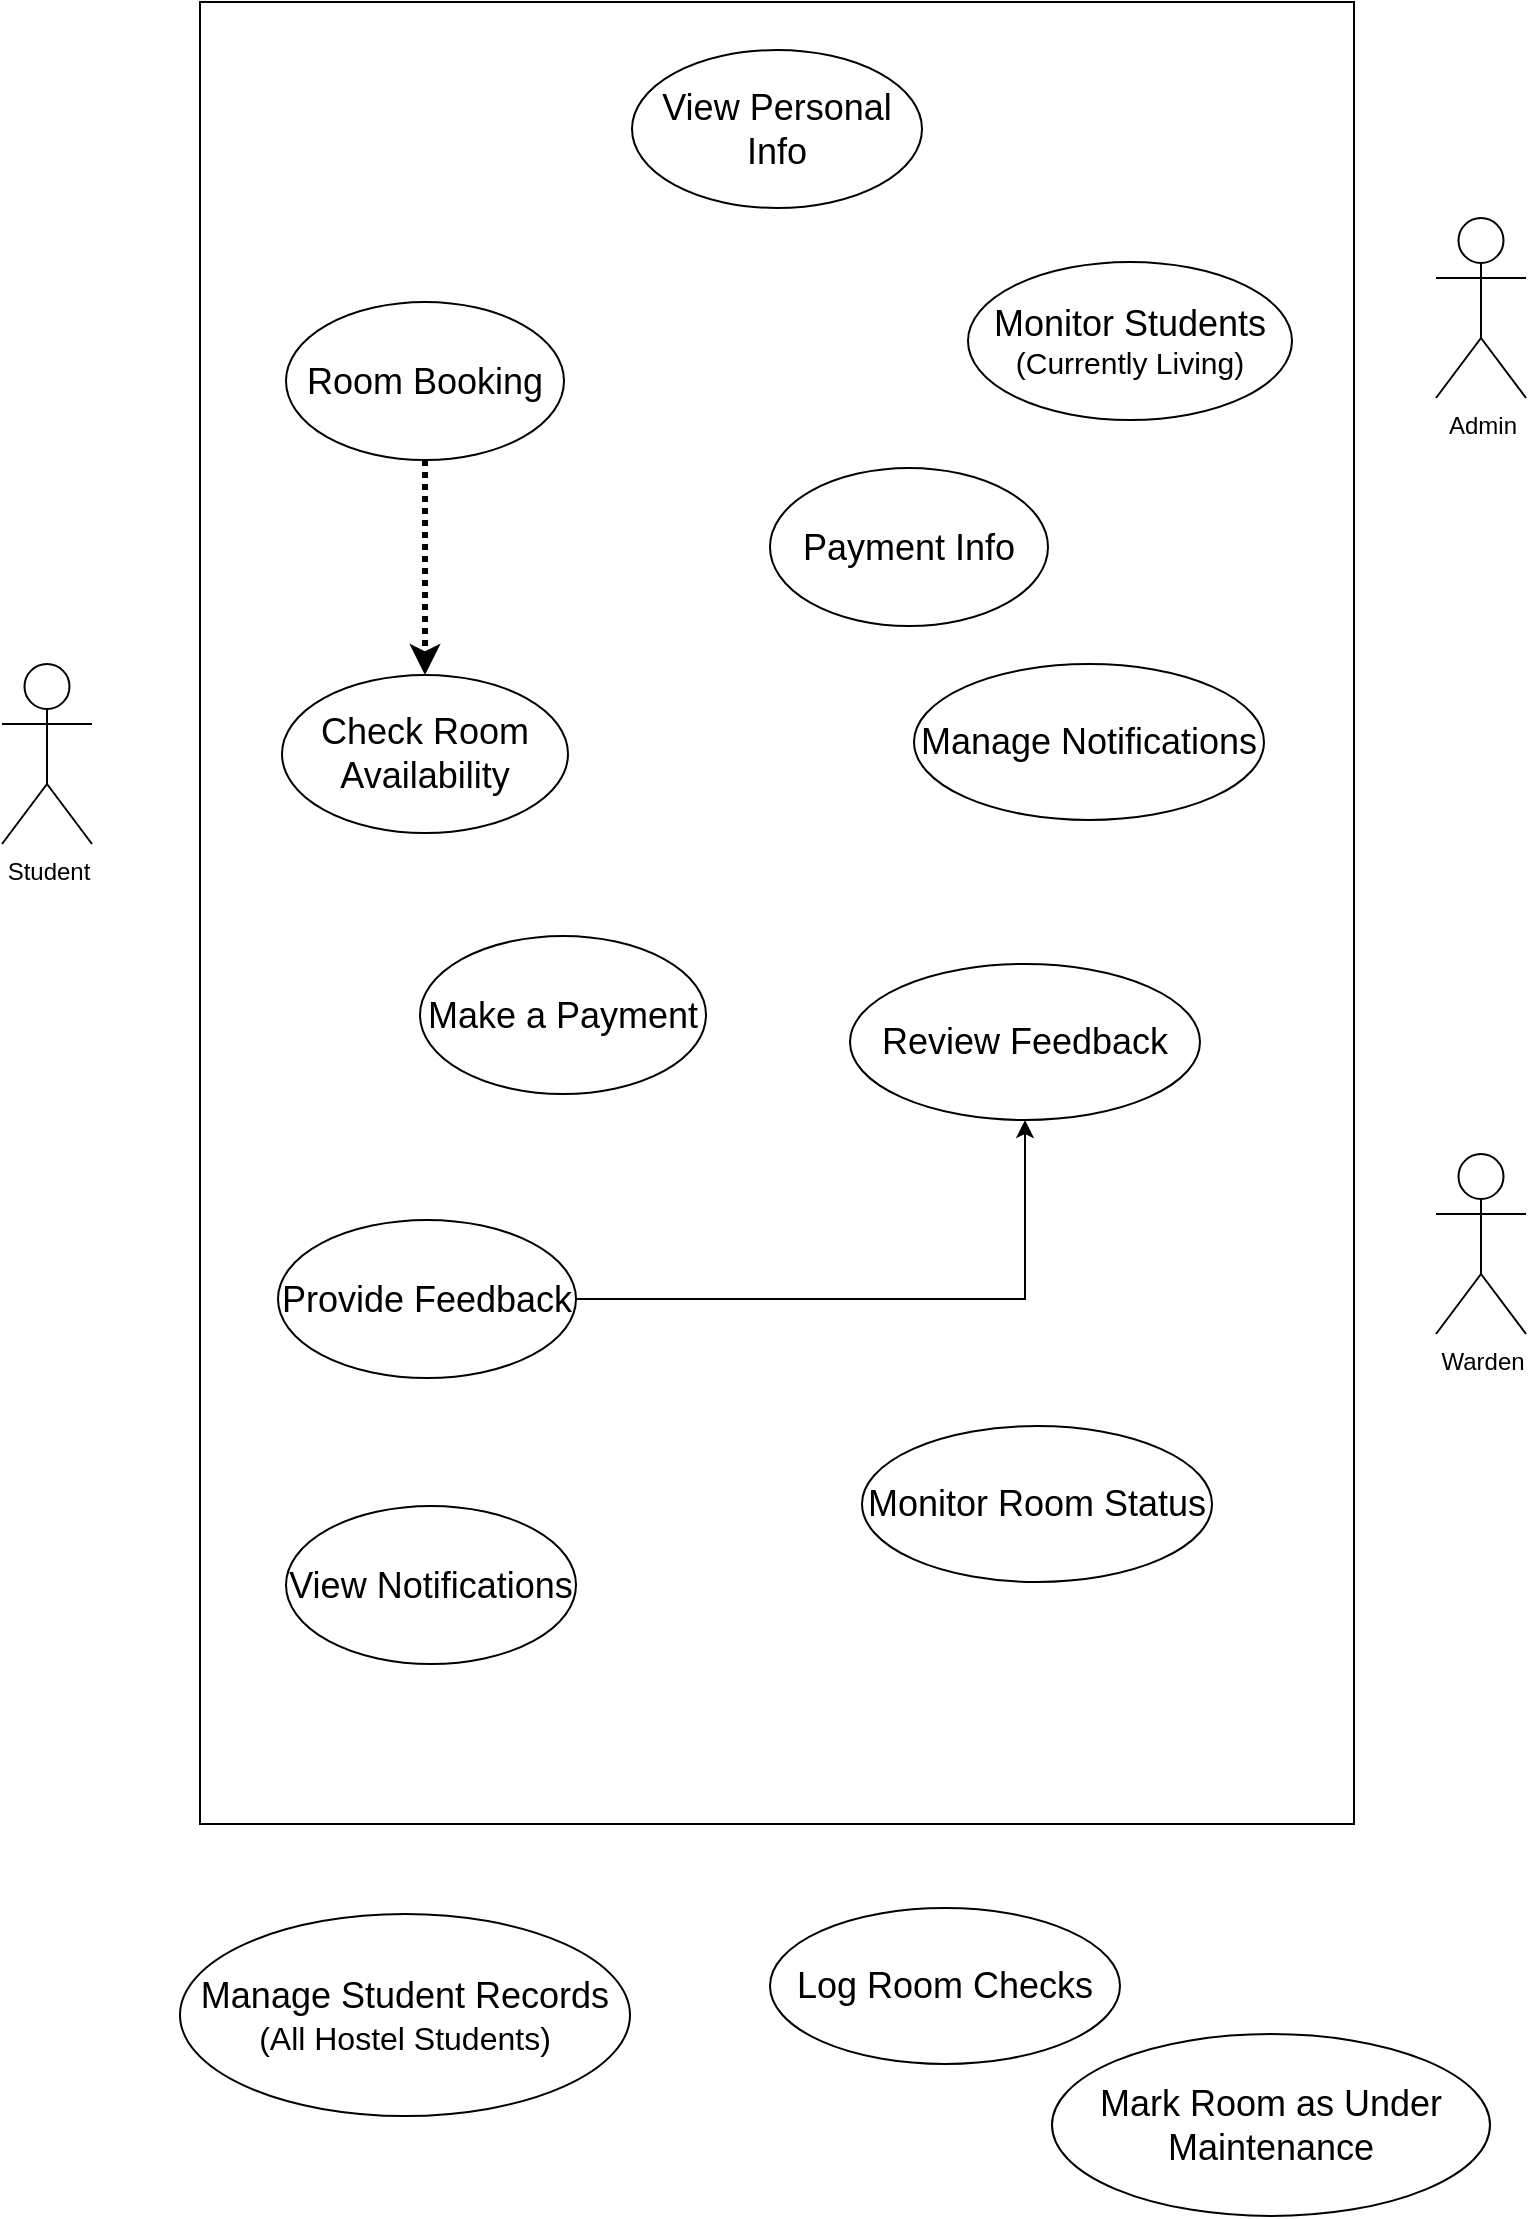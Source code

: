 <mxfile version="25.0.3">
  <diagram name="Page-1" id="p-ee1HAVX4pXNNftVsPH">
    <mxGraphModel dx="1971" dy="1056" grid="0" gridSize="10" guides="1" tooltips="1" connect="1" arrows="1" fold="1" page="1" pageScale="1" pageWidth="827" pageHeight="1169" math="0" shadow="0">
      <root>
        <mxCell id="0" />
        <mxCell id="1" parent="0" />
        <mxCell id="UIj85bmuPRxPEiiB4Lvx-1" value="Student" style="shape=umlActor;verticalLabelPosition=bottom;verticalAlign=top;html=1;outlineConnect=0;" parent="1" vertex="1">
          <mxGeometry x="30" y="384" width="45" height="90" as="geometry" />
        </mxCell>
        <mxCell id="UIj85bmuPRxPEiiB4Lvx-2" value="Admin" style="shape=umlActor;verticalLabelPosition=bottom;verticalAlign=top;html=1;outlineConnect=0;" parent="1" vertex="1">
          <mxGeometry x="747" y="161" width="45" height="90" as="geometry" />
        </mxCell>
        <mxCell id="UIj85bmuPRxPEiiB4Lvx-3" value="Warden" style="shape=umlActor;verticalLabelPosition=bottom;verticalAlign=top;html=1;outlineConnect=0;" parent="1" vertex="1">
          <mxGeometry x="747" y="629" width="45" height="90" as="geometry" />
        </mxCell>
        <mxCell id="82veBIiKG0TLpPmEvj1Y-7" value="" style="rounded=0;whiteSpace=wrap;html=1;fillColor=default;" vertex="1" parent="1">
          <mxGeometry x="129" y="53" width="577" height="911" as="geometry" />
        </mxCell>
        <mxCell id="82veBIiKG0TLpPmEvj1Y-8" value="&lt;font style=&quot;font-size: 18px;&quot;&gt;View Personal Info&lt;/font&gt;" style="ellipse;whiteSpace=wrap;html=1;" vertex="1" parent="1">
          <mxGeometry x="345" y="77" width="145" height="79" as="geometry" />
        </mxCell>
        <mxCell id="82veBIiKG0TLpPmEvj1Y-26" style="edgeStyle=orthogonalEdgeStyle;rounded=0;orthogonalLoop=1;jettySize=auto;html=1;strokeWidth=3;dashed=1;dashPattern=1 1;" edge="1" parent="1" source="82veBIiKG0TLpPmEvj1Y-10" target="82veBIiKG0TLpPmEvj1Y-14">
          <mxGeometry relative="1" as="geometry" />
        </mxCell>
        <mxCell id="82veBIiKG0TLpPmEvj1Y-10" value="&lt;font style=&quot;font-size: 18px;&quot;&gt;Room Booking&lt;/font&gt;" style="ellipse;whiteSpace=wrap;html=1;" vertex="1" parent="1">
          <mxGeometry x="172" y="203" width="139" height="79" as="geometry" />
        </mxCell>
        <mxCell id="82veBIiKG0TLpPmEvj1Y-11" value="&lt;font style=&quot;font-size: 18px;&quot;&gt;Make a Payment&lt;/font&gt;" style="ellipse;whiteSpace=wrap;html=1;" vertex="1" parent="1">
          <mxGeometry x="239" y="520" width="143" height="79" as="geometry" />
        </mxCell>
        <mxCell id="82veBIiKG0TLpPmEvj1Y-19" style="edgeStyle=orthogonalEdgeStyle;rounded=0;orthogonalLoop=1;jettySize=auto;html=1;exitX=1;exitY=0.5;exitDx=0;exitDy=0;" edge="1" parent="1" source="82veBIiKG0TLpPmEvj1Y-12" target="82veBIiKG0TLpPmEvj1Y-18">
          <mxGeometry relative="1" as="geometry" />
        </mxCell>
        <mxCell id="82veBIiKG0TLpPmEvj1Y-12" value="&lt;font style=&quot;font-size: 18px;&quot;&gt;Provide Feedback&lt;/font&gt;" style="ellipse;whiteSpace=wrap;html=1;" vertex="1" parent="1">
          <mxGeometry x="168" y="662" width="149" height="79" as="geometry" />
        </mxCell>
        <mxCell id="82veBIiKG0TLpPmEvj1Y-13" value="&lt;font style=&quot;font-size: 18px;&quot;&gt;View Notifications&lt;/font&gt;" style="ellipse;whiteSpace=wrap;html=1;" vertex="1" parent="1">
          <mxGeometry x="172" y="805" width="145" height="79" as="geometry" />
        </mxCell>
        <mxCell id="82veBIiKG0TLpPmEvj1Y-14" value="&lt;font style=&quot;font-size: 18px;&quot;&gt;Check Room Availability&lt;/font&gt;" style="ellipse;whiteSpace=wrap;html=1;" vertex="1" parent="1">
          <mxGeometry x="170" y="389.5" width="143" height="79" as="geometry" />
        </mxCell>
        <mxCell id="82veBIiKG0TLpPmEvj1Y-15" value="&lt;font style=&quot;font-size: 18px;&quot;&gt;Monitor Students&lt;/font&gt;&lt;div&gt;&lt;font style=&quot;font-size: 15px;&quot;&gt;(Currently Living)&lt;/font&gt;&lt;/div&gt;" style="ellipse;whiteSpace=wrap;html=1;" vertex="1" parent="1">
          <mxGeometry x="513" y="183" width="162" height="79" as="geometry" />
        </mxCell>
        <mxCell id="82veBIiKG0TLpPmEvj1Y-16" value="&lt;font style=&quot;font-size: 18px;&quot;&gt;Payment Info&lt;/font&gt;" style="ellipse;whiteSpace=wrap;html=1;" vertex="1" parent="1">
          <mxGeometry x="414" y="286" width="139" height="79" as="geometry" />
        </mxCell>
        <mxCell id="82veBIiKG0TLpPmEvj1Y-17" value="&lt;font style=&quot;font-size: 18px;&quot;&gt;Manage Notifications&lt;/font&gt;" style="ellipse;whiteSpace=wrap;html=1;" vertex="1" parent="1">
          <mxGeometry x="486" y="384" width="175" height="78" as="geometry" />
        </mxCell>
        <mxCell id="82veBIiKG0TLpPmEvj1Y-18" value="&lt;font style=&quot;font-size: 18px;&quot;&gt;Review Feedback&lt;/font&gt;" style="ellipse;whiteSpace=wrap;html=1;" vertex="1" parent="1">
          <mxGeometry x="454" y="534" width="175" height="78" as="geometry" />
        </mxCell>
        <mxCell id="82veBIiKG0TLpPmEvj1Y-20" value="&lt;font style=&quot;font-size: 18px;&quot;&gt;Monitor Room Status&lt;/font&gt;" style="ellipse;whiteSpace=wrap;html=1;" vertex="1" parent="1">
          <mxGeometry x="460" y="765" width="175" height="78" as="geometry" />
        </mxCell>
        <mxCell id="82veBIiKG0TLpPmEvj1Y-21" style="edgeStyle=orthogonalEdgeStyle;rounded=0;orthogonalLoop=1;jettySize=auto;html=1;exitX=0.5;exitY=1;exitDx=0;exitDy=0;" edge="1" parent="1" source="82veBIiKG0TLpPmEvj1Y-20" target="82veBIiKG0TLpPmEvj1Y-20">
          <mxGeometry relative="1" as="geometry" />
        </mxCell>
        <mxCell id="82veBIiKG0TLpPmEvj1Y-22" value="&lt;font style=&quot;font-size: 18px;&quot;&gt;Manage Student Records&lt;/font&gt;&lt;div&gt;&lt;font style=&quot;font-size: 16px;&quot;&gt;(All Hostel Students)&lt;/font&gt;&lt;/div&gt;" style="ellipse;whiteSpace=wrap;html=1;" vertex="1" parent="1">
          <mxGeometry x="119" y="1009" width="225" height="101" as="geometry" />
        </mxCell>
        <mxCell id="82veBIiKG0TLpPmEvj1Y-23" value="&lt;font style=&quot;font-size: 18px;&quot;&gt;Log Room Checks&lt;/font&gt;" style="ellipse;whiteSpace=wrap;html=1;" vertex="1" parent="1">
          <mxGeometry x="414" y="1006" width="175" height="78" as="geometry" />
        </mxCell>
        <mxCell id="82veBIiKG0TLpPmEvj1Y-24" value="&lt;font style=&quot;font-size: 18px;&quot;&gt;Mark Room as Under Maintenance&lt;/font&gt;" style="ellipse;whiteSpace=wrap;html=1;" vertex="1" parent="1">
          <mxGeometry x="555" y="1069" width="219" height="91" as="geometry" />
        </mxCell>
      </root>
    </mxGraphModel>
  </diagram>
</mxfile>

